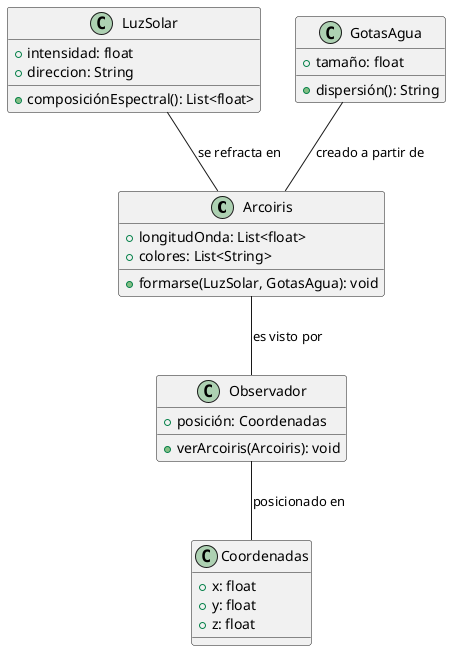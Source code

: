 @startuml

class Arcoiris {
    +longitudOnda: List<float>
    +colores: List<String>
    +formarse(LuzSolar, GotasAgua): void
}

class LuzSolar {
    +intensidad: float
    +direccion: String
    +composiciónEspectral(): List<float>
}

class GotasAgua {
    +tamaño: float
    +dispersión(): String
}

class Observador {
    +posición: Coordenadas
    +verArcoiris(Arcoiris): void
}

class Coordenadas {
    +x: float
    +y: float
    +z: float
}


LuzSolar -- Arcoiris : "se refracta en"
GotasAgua -- Arcoiris : "creado a partir de"
Arcoiris -- Observador : "es visto por"
Observador -- Coordenadas : "posicionado en"

@enduml
